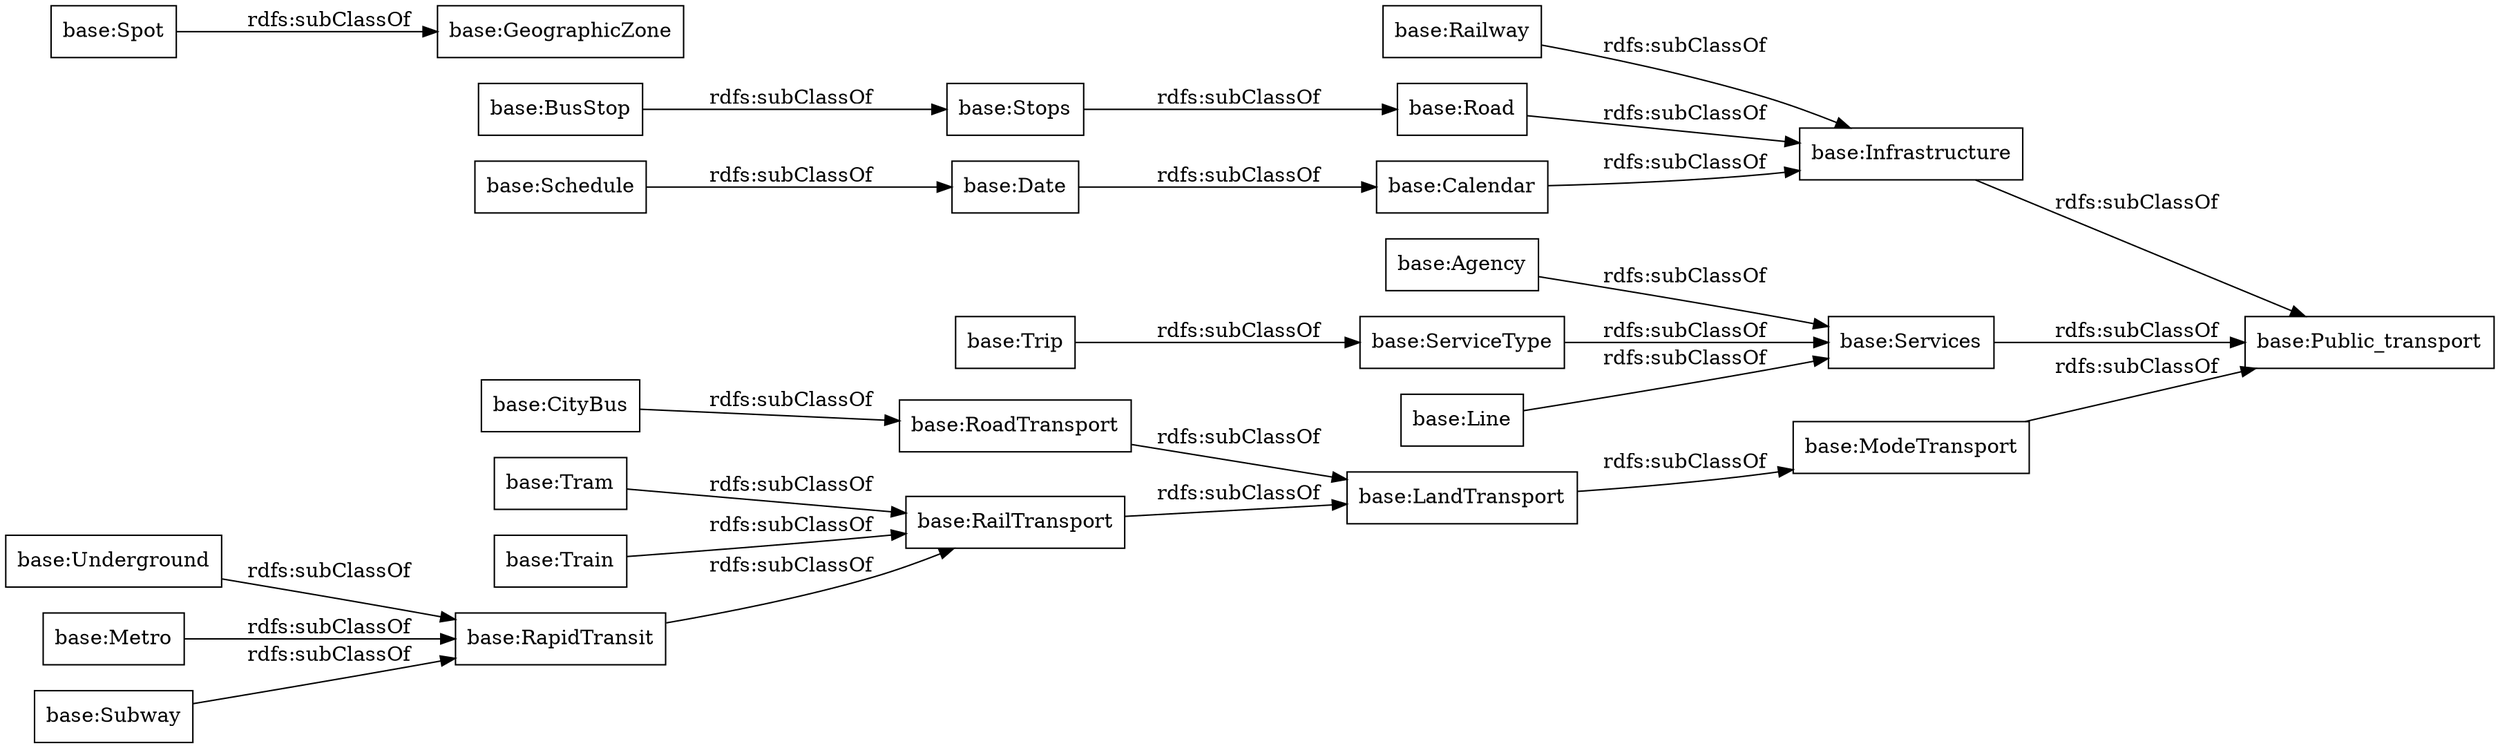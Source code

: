digraph ar2dtool_diagram { 
rankdir=LR;
size="1000"
node [shape = rectangle, color="black"]; "base:Tram" "base:BusStop" "base:ModeTransport" "base:LandTransport" "base:Spot" "base:Line" "base:Trip" "base:CityBus" "base:Road" "base:Infrastructure" "base:Schedule" "base:ServiceType" "base:Underground" "base:Metro" "base:Stops" "base:RoadTransport" "base:Subway" "base:Date" "base:RailTransport" "base:Services" "base:Agency" "base:GeographicZone" "base:RapidTransit" "base:Railway" "base:Train" "base:Calendar" "base:Public_transport" ; /*classes style*/
	"base:ModeTransport" -> "base:Public_transport" [ label = "rdfs:subClassOf" ];
	"base:Stops" -> "base:Road" [ label = "rdfs:subClassOf" ];
	"base:Trip" -> "base:ServiceType" [ label = "rdfs:subClassOf" ];
	"base:BusStop" -> "base:Stops" [ label = "rdfs:subClassOf" ];
	"base:RailTransport" -> "base:LandTransport" [ label = "rdfs:subClassOf" ];
	"base:Schedule" -> "base:Date" [ label = "rdfs:subClassOf" ];
	"base:Underground" -> "base:RapidTransit" [ label = "rdfs:subClassOf" ];
	"base:LandTransport" -> "base:ModeTransport" [ label = "rdfs:subClassOf" ];
	"base:Tram" -> "base:RailTransport" [ label = "rdfs:subClassOf" ];
	"base:Spot" -> "base:GeographicZone" [ label = "rdfs:subClassOf" ];
	"base:Services" -> "base:Public_transport" [ label = "rdfs:subClassOf" ];
	"base:Line" -> "base:Services" [ label = "rdfs:subClassOf" ];
	"base:CityBus" -> "base:RoadTransport" [ label = "rdfs:subClassOf" ];
	"base:Date" -> "base:Calendar" [ label = "rdfs:subClassOf" ];
	"base:Infrastructure" -> "base:Public_transport" [ label = "rdfs:subClassOf" ];
	"base:Agency" -> "base:Services" [ label = "rdfs:subClassOf" ];
	"base:Calendar" -> "base:Infrastructure" [ label = "rdfs:subClassOf" ];
	"base:Railway" -> "base:Infrastructure" [ label = "rdfs:subClassOf" ];
	"base:Train" -> "base:RailTransport" [ label = "rdfs:subClassOf" ];
	"base:Subway" -> "base:RapidTransit" [ label = "rdfs:subClassOf" ];
	"base:RapidTransit" -> "base:RailTransport" [ label = "rdfs:subClassOf" ];
	"base:ServiceType" -> "base:Services" [ label = "rdfs:subClassOf" ];
	"base:RoadTransport" -> "base:LandTransport" [ label = "rdfs:subClassOf" ];
	"base:Road" -> "base:Infrastructure" [ label = "rdfs:subClassOf" ];
	"base:Metro" -> "base:RapidTransit" [ label = "rdfs:subClassOf" ];

}
